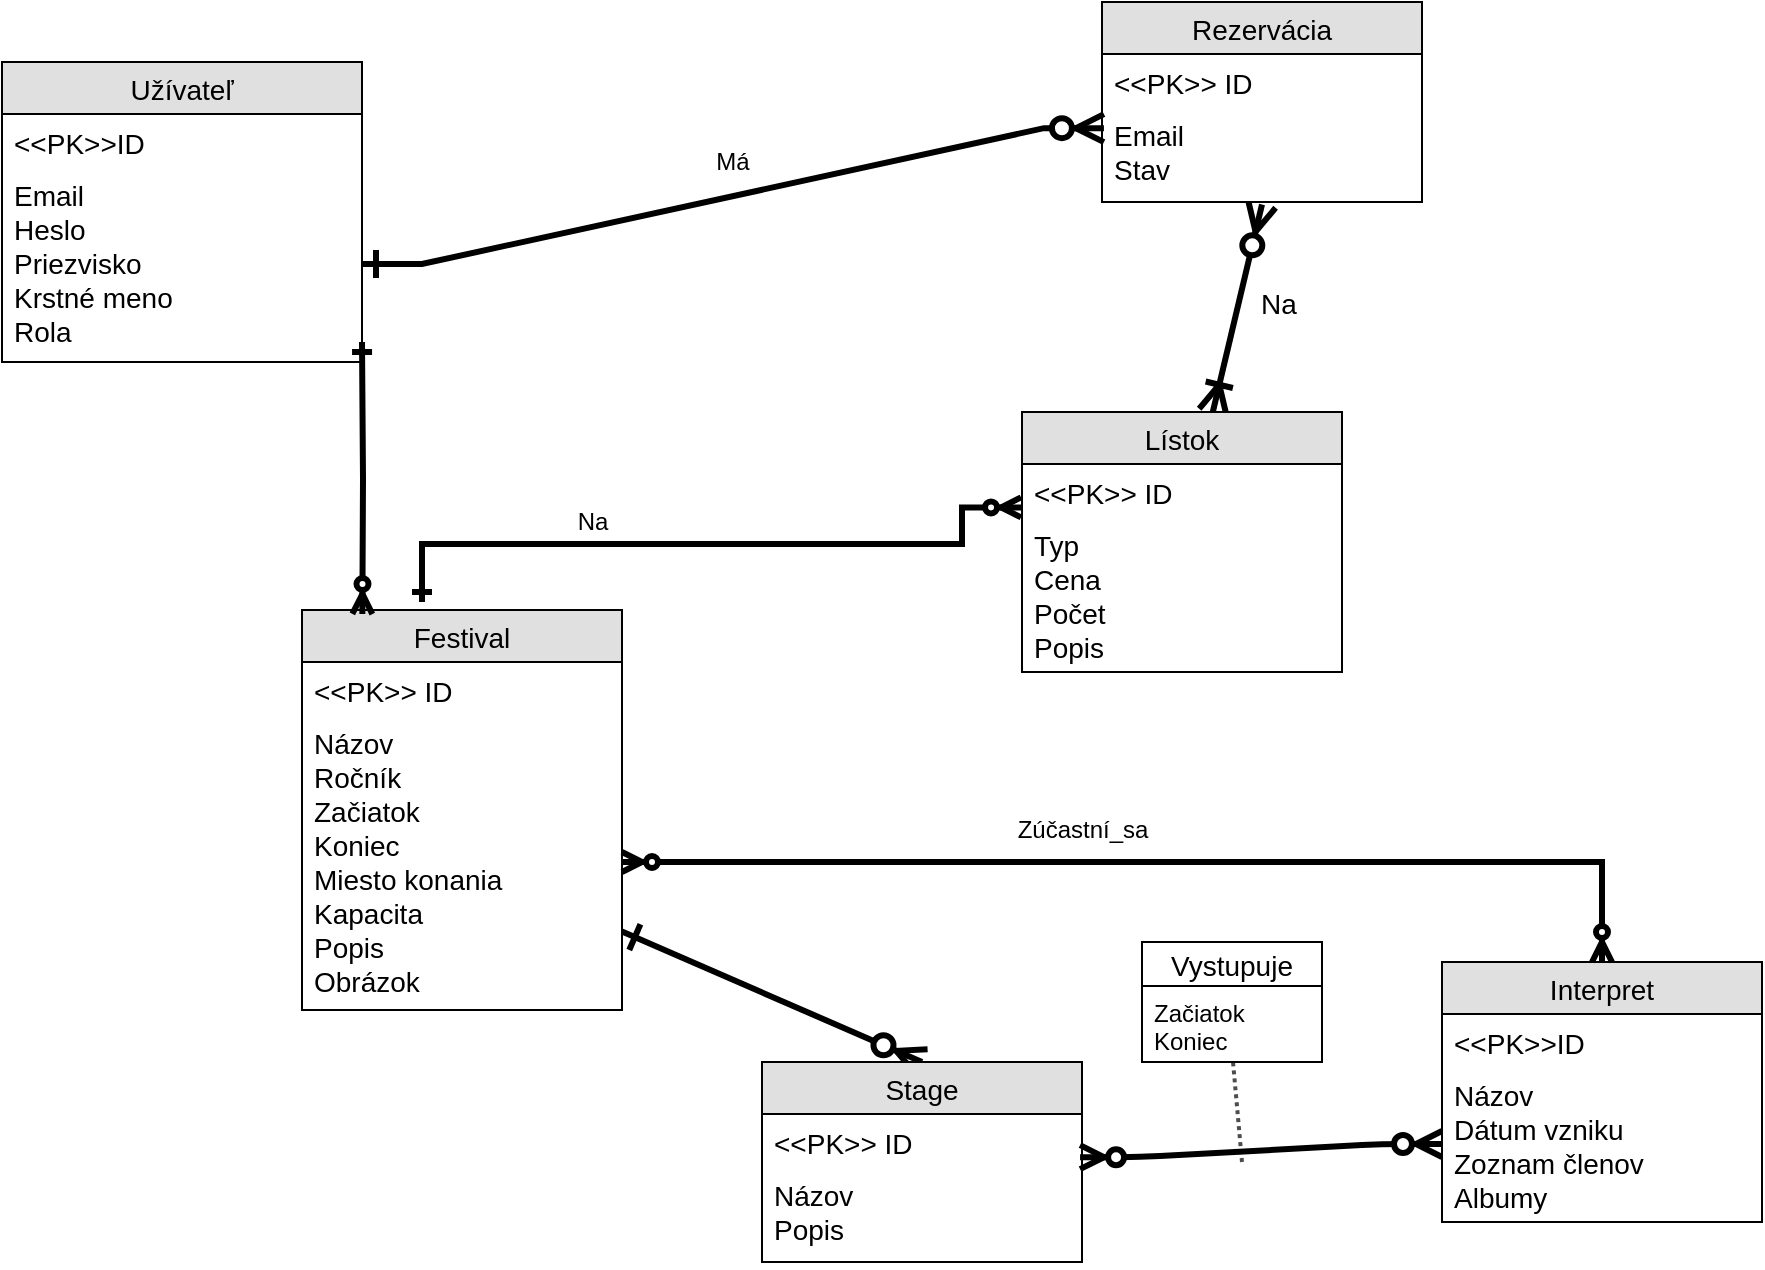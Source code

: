<mxfile version="13.10.5" type="github">
  <diagram id="SqzLZP4Tq1UI5nP1CFep" name="Page-1">
    <mxGraphModel dx="1221" dy="682" grid="1" gridSize="10" guides="1" tooltips="1" connect="1" arrows="1" fold="1" page="1" pageScale="1" pageWidth="1169" pageHeight="827" math="0" shadow="0">
      <root>
        <mxCell id="0" />
        <mxCell id="1" parent="0" />
        <mxCell id="MLYBAFH9ieWStkkf3gBx-81" style="orthogonalLoop=1;jettySize=auto;html=1;exitX=0.5;exitY=0;exitDx=0;exitDy=0;startArrow=ERzeroToMany;startSize=10;endArrow=ERone;endSize=10;strokeWidth=3;fontSize=12;endFill=0;startFill=1;" parent="1" source="MLYBAFH9ieWStkkf3gBx-42" target="MLYBAFH9ieWStkkf3gBx-8" edge="1">
          <mxGeometry relative="1" as="geometry" />
        </mxCell>
        <mxCell id="MLYBAFH9ieWStkkf3gBx-64" value="" style="fontSize=12;html=1;endArrow=ERoneToMany;startArrow=ERzeroToMany;strokeWidth=3;endSize=10;startSize=10;exitX=0.5;exitY=1.026;exitDx=0;exitDy=0;exitPerimeter=0;startFill=1;endFill=0;rounded=0;jumpStyle=none;" parent="1" source="MLYBAFH9ieWStkkf3gBx-11" target="BZns07hrkQqCRaPmtEQy-5" edge="1">
          <mxGeometry width="100" height="100" relative="1" as="geometry">
            <mxPoint x="230" y="160" as="sourcePoint" />
            <mxPoint x="388" y="20" as="targetPoint" />
          </mxGeometry>
        </mxCell>
        <mxCell id="MLYBAFH9ieWStkkf3gBx-65" value="Na" style="text;html=1;align=center;verticalAlign=middle;resizable=0;points=[];labelBackgroundColor=#ffffff;fontSize=14;" parent="MLYBAFH9ieWStkkf3gBx-64" vertex="1" connectable="0">
          <mxGeometry x="-0.036" y="1" relative="1" as="geometry">
            <mxPoint x="19" y="-1" as="offset" />
          </mxGeometry>
        </mxCell>
        <mxCell id="MLYBAFH9ieWStkkf3gBx-86" style="rounded=0;orthogonalLoop=1;jettySize=auto;html=1;startSize=8;endArrow=none;endFill=0;endSize=9;strokeWidth=2;fontSize=14;dashed=1;dashPattern=1 1;strokeColor=#4D4D4D;entryX=0.505;entryY=0.984;entryDx=0;entryDy=0;entryPerimeter=0;" parent="1" target="MLYBAFH9ieWStkkf3gBx-85" edge="1">
          <mxGeometry relative="1" as="geometry">
            <mxPoint x="460" y="506" as="targetPoint" />
            <mxPoint x="640" y="590" as="sourcePoint" />
          </mxGeometry>
        </mxCell>
        <mxCell id="MLYBAFH9ieWStkkf3gBx-42" value="Stage" style="swimlane;fontStyle=0;childLayout=stackLayout;horizontal=1;startSize=26;fillColor=#e0e0e0;horizontalStack=0;resizeParent=1;resizeParentMax=0;resizeLast=0;collapsible=1;marginBottom=0;swimlaneFillColor=#ffffff;align=center;fontSize=14;" parent="1" vertex="1">
          <mxGeometry x="400" y="540" width="160" height="100" as="geometry" />
        </mxCell>
        <mxCell id="MLYBAFH9ieWStkkf3gBx-43" value="&lt;&lt;PK&gt;&gt; ID" style="text;strokeColor=none;fillColor=none;spacingLeft=4;spacingRight=4;overflow=hidden;rotatable=0;points=[[0,0.5],[1,0.5]];portConstraint=eastwest;fontSize=14;" parent="MLYBAFH9ieWStkkf3gBx-42" vertex="1">
          <mxGeometry y="26" width="160" height="26" as="geometry" />
        </mxCell>
        <mxCell id="MLYBAFH9ieWStkkf3gBx-44" value="Názov&#xa;Popis" style="text;strokeColor=none;fillColor=none;spacingLeft=4;spacingRight=4;overflow=hidden;rotatable=0;points=[[0,0.5],[1,0.5]];portConstraint=eastwest;fontSize=14;" parent="MLYBAFH9ieWStkkf3gBx-42" vertex="1">
          <mxGeometry y="52" width="160" height="48" as="geometry" />
        </mxCell>
        <mxCell id="_ilCubiVnPAOIf1o1HvM-1" value="" style="edgeStyle=entityRelationEdgeStyle;fontSize=12;html=1;endArrow=ERzeroToMany;startArrow=ERzeroToMany;strokeWidth=3;endSize=9;startSize=8;exitX=0.994;exitY=-0.092;exitDx=0;exitDy=0;exitPerimeter=0;endFill=1;" parent="1" source="MLYBAFH9ieWStkkf3gBx-44" edge="1" target="MLYBAFH9ieWStkkf3gBx-29">
          <mxGeometry width="100" height="100" relative="1" as="geometry">
            <mxPoint x="219.04" y="547.584" as="sourcePoint" />
            <mxPoint x="530" y="548" as="targetPoint" />
          </mxGeometry>
        </mxCell>
        <mxCell id="MLYBAFH9ieWStkkf3gBx-9" value="Rezervácia" style="swimlane;fontStyle=0;childLayout=stackLayout;horizontal=1;startSize=26;fillColor=#e0e0e0;horizontalStack=0;resizeParent=1;resizeParentMax=0;resizeLast=0;collapsible=1;marginBottom=0;swimlaneFillColor=#ffffff;align=center;fontSize=14;" parent="1" vertex="1">
          <mxGeometry x="570" y="10" width="160" height="100" as="geometry" />
        </mxCell>
        <mxCell id="MLYBAFH9ieWStkkf3gBx-10" value="&lt;&lt;PK&gt;&gt; ID" style="text;strokeColor=none;fillColor=none;spacingLeft=4;spacingRight=4;overflow=hidden;rotatable=0;points=[[0,0.5],[1,0.5]];portConstraint=eastwest;fontSize=14;" parent="MLYBAFH9ieWStkkf3gBx-9" vertex="1">
          <mxGeometry y="26" width="160" height="26" as="geometry" />
        </mxCell>
        <mxCell id="MLYBAFH9ieWStkkf3gBx-11" value="Email&#xa;Stav" style="text;strokeColor=none;fillColor=none;spacingLeft=4;spacingRight=4;overflow=hidden;rotatable=0;points=[[0,0.5],[1,0.5]];portConstraint=eastwest;fontSize=14;" parent="MLYBAFH9ieWStkkf3gBx-9" vertex="1">
          <mxGeometry y="52" width="160" height="48" as="geometry" />
        </mxCell>
        <mxCell id="_ilCubiVnPAOIf1o1HvM-3" value="" style="edgeStyle=entityRelationEdgeStyle;fontSize=12;html=1;endArrow=ERone;startArrow=ERzeroToMany;strokeWidth=3;endSize=10;startSize=10;endFill=0;rounded=0;exitX=0.006;exitY=0.231;exitDx=0;exitDy=0;exitPerimeter=0;" parent="1" source="MLYBAFH9ieWStkkf3gBx-11" target="MLYBAFH9ieWStkkf3gBx-25" edge="1">
          <mxGeometry width="100" height="100" relative="1" as="geometry">
            <mxPoint x="460" y="70" as="sourcePoint" />
            <mxPoint x="510" y="99" as="targetPoint" />
          </mxGeometry>
        </mxCell>
        <mxCell id="MLYBAFH9ieWStkkf3gBx-23" value="Užívateľ" style="swimlane;fontStyle=0;childLayout=stackLayout;horizontal=1;startSize=26;fillColor=#e0e0e0;horizontalStack=0;resizeParent=1;resizeParentMax=0;resizeLast=0;collapsible=1;marginBottom=0;swimlaneFillColor=#ffffff;align=center;fontSize=14;" parent="1" vertex="1">
          <mxGeometry x="20" y="40" width="180" height="150" as="geometry" />
        </mxCell>
        <mxCell id="MLYBAFH9ieWStkkf3gBx-24" value="&lt;&lt;PK&gt;&gt;ID" style="text;strokeColor=none;fillColor=none;spacingLeft=4;spacingRight=4;overflow=hidden;rotatable=0;points=[[0,0.5],[1,0.5]];portConstraint=eastwest;fontSize=14;" parent="MLYBAFH9ieWStkkf3gBx-23" vertex="1">
          <mxGeometry y="26" width="180" height="26" as="geometry" />
        </mxCell>
        <mxCell id="MLYBAFH9ieWStkkf3gBx-25" value="Email&#xa;Heslo&#xa;Priezvisko&#xa;Krstné meno&#xa;Rola&#xa;" style="text;strokeColor=none;fillColor=none;spacingLeft=4;spacingRight=4;overflow=hidden;rotatable=0;points=[[0,0.5],[1,0.5]];portConstraint=eastwest;fontSize=14;" parent="MLYBAFH9ieWStkkf3gBx-23" vertex="1">
          <mxGeometry y="52" width="180" height="98" as="geometry" />
        </mxCell>
        <mxCell id="MLYBAFH9ieWStkkf3gBx-84" value="Vystupuje" style="swimlane;fontStyle=0;childLayout=stackLayout;horizontal=1;startSize=22;fillColor=none;horizontalStack=0;resizeParent=1;resizeParentMax=0;resizeLast=0;collapsible=1;marginBottom=0;swimlaneFillColor=#ffffff;align=center;fontSize=14;" parent="1" vertex="1">
          <mxGeometry x="590" y="480" width="90" height="60" as="geometry">
            <mxRectangle x="380" y="520" width="90" height="22" as="alternateBounds" />
          </mxGeometry>
        </mxCell>
        <mxCell id="MLYBAFH9ieWStkkf3gBx-85" value="Začiatok&#xa;Koniec" style="text;strokeColor=none;fillColor=none;spacingLeft=4;spacingRight=4;overflow=hidden;rotatable=0;points=[[0,0.5],[1,0.5]];portConstraint=eastwest;fontSize=12;" parent="MLYBAFH9ieWStkkf3gBx-84" vertex="1">
          <mxGeometry y="22" width="90" height="38" as="geometry" />
        </mxCell>
        <mxCell id="MLYBAFH9ieWStkkf3gBx-5" value="Festival" style="swimlane;fontStyle=0;childLayout=stackLayout;horizontal=1;startSize=26;fillColor=#e0e0e0;horizontalStack=0;resizeParent=1;resizeParentMax=0;resizeLast=0;collapsible=1;marginBottom=0;swimlaneFillColor=#ffffff;align=center;fontSize=14;" parent="1" vertex="1">
          <mxGeometry x="170" y="314" width="160" height="200" as="geometry" />
        </mxCell>
        <mxCell id="MLYBAFH9ieWStkkf3gBx-6" value="&lt;&lt;PK&gt;&gt; ID" style="text;strokeColor=none;fillColor=none;spacingLeft=4;spacingRight=4;overflow=hidden;rotatable=0;points=[[0,0.5],[1,0.5]];portConstraint=eastwest;fontSize=14;" parent="MLYBAFH9ieWStkkf3gBx-5" vertex="1">
          <mxGeometry y="26" width="160" height="26" as="geometry" />
        </mxCell>
        <mxCell id="MLYBAFH9ieWStkkf3gBx-8" value="Názov&#xa;Ročník&#xa;Začiatok&#xa;Koniec&#xa;Miesto konania&#xa;Kapacita&#xa;Popis&#xa;Obrázok" style="text;strokeColor=none;fillColor=none;spacingLeft=4;spacingRight=4;overflow=hidden;rotatable=0;points=[[0,0.5],[1,0.5]];portConstraint=eastwest;fontSize=14;" parent="MLYBAFH9ieWStkkf3gBx-5" vertex="1">
          <mxGeometry y="52" width="160" height="148" as="geometry" />
        </mxCell>
        <mxCell id="MLYBAFH9ieWStkkf3gBx-27" value="Interpret" style="swimlane;fontStyle=0;childLayout=stackLayout;horizontal=1;startSize=26;fillColor=#e0e0e0;horizontalStack=0;resizeParent=1;resizeParentMax=0;resizeLast=0;collapsible=1;marginBottom=0;swimlaneFillColor=#ffffff;align=center;fontSize=14;" parent="1" vertex="1">
          <mxGeometry x="740" y="490" width="160" height="130" as="geometry" />
        </mxCell>
        <mxCell id="MLYBAFH9ieWStkkf3gBx-28" value="&lt;&lt;PK&gt;&gt;ID" style="text;strokeColor=none;fillColor=none;spacingLeft=4;spacingRight=4;overflow=hidden;rotatable=0;points=[[0,0.5],[1,0.5]];portConstraint=eastwest;fontSize=14;" parent="MLYBAFH9ieWStkkf3gBx-27" vertex="1">
          <mxGeometry y="26" width="160" height="26" as="geometry" />
        </mxCell>
        <mxCell id="MLYBAFH9ieWStkkf3gBx-29" value="Názov&#xa;Dátum vzniku&#xa;Zoznam členov&#xa;Albumy" style="text;strokeColor=none;fillColor=none;spacingLeft=4;spacingRight=4;overflow=hidden;rotatable=0;points=[[0,0.5],[1,0.5]];portConstraint=eastwest;fontSize=14;" parent="MLYBAFH9ieWStkkf3gBx-27" vertex="1">
          <mxGeometry y="52" width="160" height="78" as="geometry" />
        </mxCell>
        <mxCell id="BZns07hrkQqCRaPmtEQy-1" value="Má" style="text;html=1;align=center;verticalAlign=middle;resizable=0;points=[];autosize=1;" vertex="1" parent="1">
          <mxGeometry x="370" y="80" width="30" height="20" as="geometry" />
        </mxCell>
        <mxCell id="BZns07hrkQqCRaPmtEQy-5" value="Lístok" style="swimlane;fontStyle=0;childLayout=stackLayout;horizontal=1;startSize=26;fillColor=#e0e0e0;horizontalStack=0;resizeParent=1;resizeParentMax=0;resizeLast=0;collapsible=1;marginBottom=0;swimlaneFillColor=#ffffff;align=center;fontSize=14;" vertex="1" parent="1">
          <mxGeometry x="530" y="215" width="160" height="130" as="geometry" />
        </mxCell>
        <mxCell id="BZns07hrkQqCRaPmtEQy-6" value="&lt;&lt;PK&gt;&gt; ID" style="text;strokeColor=none;fillColor=none;spacingLeft=4;spacingRight=4;overflow=hidden;rotatable=0;points=[[0,0.5],[1,0.5]];portConstraint=eastwest;fontSize=14;" vertex="1" parent="BZns07hrkQqCRaPmtEQy-5">
          <mxGeometry y="26" width="160" height="26" as="geometry" />
        </mxCell>
        <mxCell id="BZns07hrkQqCRaPmtEQy-7" value="Typ&#xa;Cena&#xa;Počet&#xa;Popis" style="text;strokeColor=none;fillColor=none;spacingLeft=4;spacingRight=4;overflow=hidden;rotatable=0;points=[[0,0.5],[1,0.5]];portConstraint=eastwest;fontSize=14;" vertex="1" parent="BZns07hrkQqCRaPmtEQy-5">
          <mxGeometry y="52" width="160" height="78" as="geometry" />
        </mxCell>
        <mxCell id="BZns07hrkQqCRaPmtEQy-8" style="edgeStyle=orthogonalEdgeStyle;rounded=0;orthogonalLoop=1;jettySize=auto;html=1;endArrow=ERone;endFill=0;strokeWidth=3;startArrow=ERzeroToMany;startFill=1;exitX=-0.003;exitY=0.835;exitDx=0;exitDy=0;exitPerimeter=0;" edge="1" parent="1" source="BZns07hrkQqCRaPmtEQy-6">
          <mxGeometry relative="1" as="geometry">
            <mxPoint x="500" y="250" as="sourcePoint" />
            <mxPoint x="230" y="310" as="targetPoint" />
            <Array as="points">
              <mxPoint x="500" y="263" />
              <mxPoint x="500" y="281" />
              <mxPoint x="230" y="281" />
            </Array>
          </mxGeometry>
        </mxCell>
        <mxCell id="BZns07hrkQqCRaPmtEQy-9" style="edgeStyle=orthogonalEdgeStyle;rounded=0;orthogonalLoop=1;jettySize=auto;html=1;exitX=1;exitY=0.5;exitDx=0;exitDy=0;entryX=0.5;entryY=0;entryDx=0;entryDy=0;startArrow=ERzeroToMany;startFill=1;endArrow=ERzeroToMany;endFill=1;strokeWidth=3;" edge="1" parent="1" source="MLYBAFH9ieWStkkf3gBx-8" target="MLYBAFH9ieWStkkf3gBx-27">
          <mxGeometry relative="1" as="geometry" />
        </mxCell>
        <mxCell id="BZns07hrkQqCRaPmtEQy-10" value="Na" style="text;html=1;align=center;verticalAlign=middle;resizable=0;points=[];autosize=1;" vertex="1" parent="1">
          <mxGeometry x="300" y="260" width="30" height="20" as="geometry" />
        </mxCell>
        <mxCell id="BZns07hrkQqCRaPmtEQy-11" value="Zúčastní_sa" style="text;html=1;align=center;verticalAlign=middle;resizable=0;points=[];autosize=1;" vertex="1" parent="1">
          <mxGeometry x="520" y="414" width="80" height="20" as="geometry" />
        </mxCell>
        <mxCell id="BZns07hrkQqCRaPmtEQy-12" style="edgeStyle=orthogonalEdgeStyle;rounded=0;jumpStyle=none;orthogonalLoop=1;jettySize=auto;html=1;startArrow=ERone;startFill=0;endArrow=ERzeroToMany;endFill=1;strokeWidth=3;" edge="1" parent="1">
          <mxGeometry relative="1" as="geometry">
            <mxPoint x="200.176" y="316" as="targetPoint" />
            <mxPoint x="200" y="180" as="sourcePoint" />
          </mxGeometry>
        </mxCell>
      </root>
    </mxGraphModel>
  </diagram>
</mxfile>
